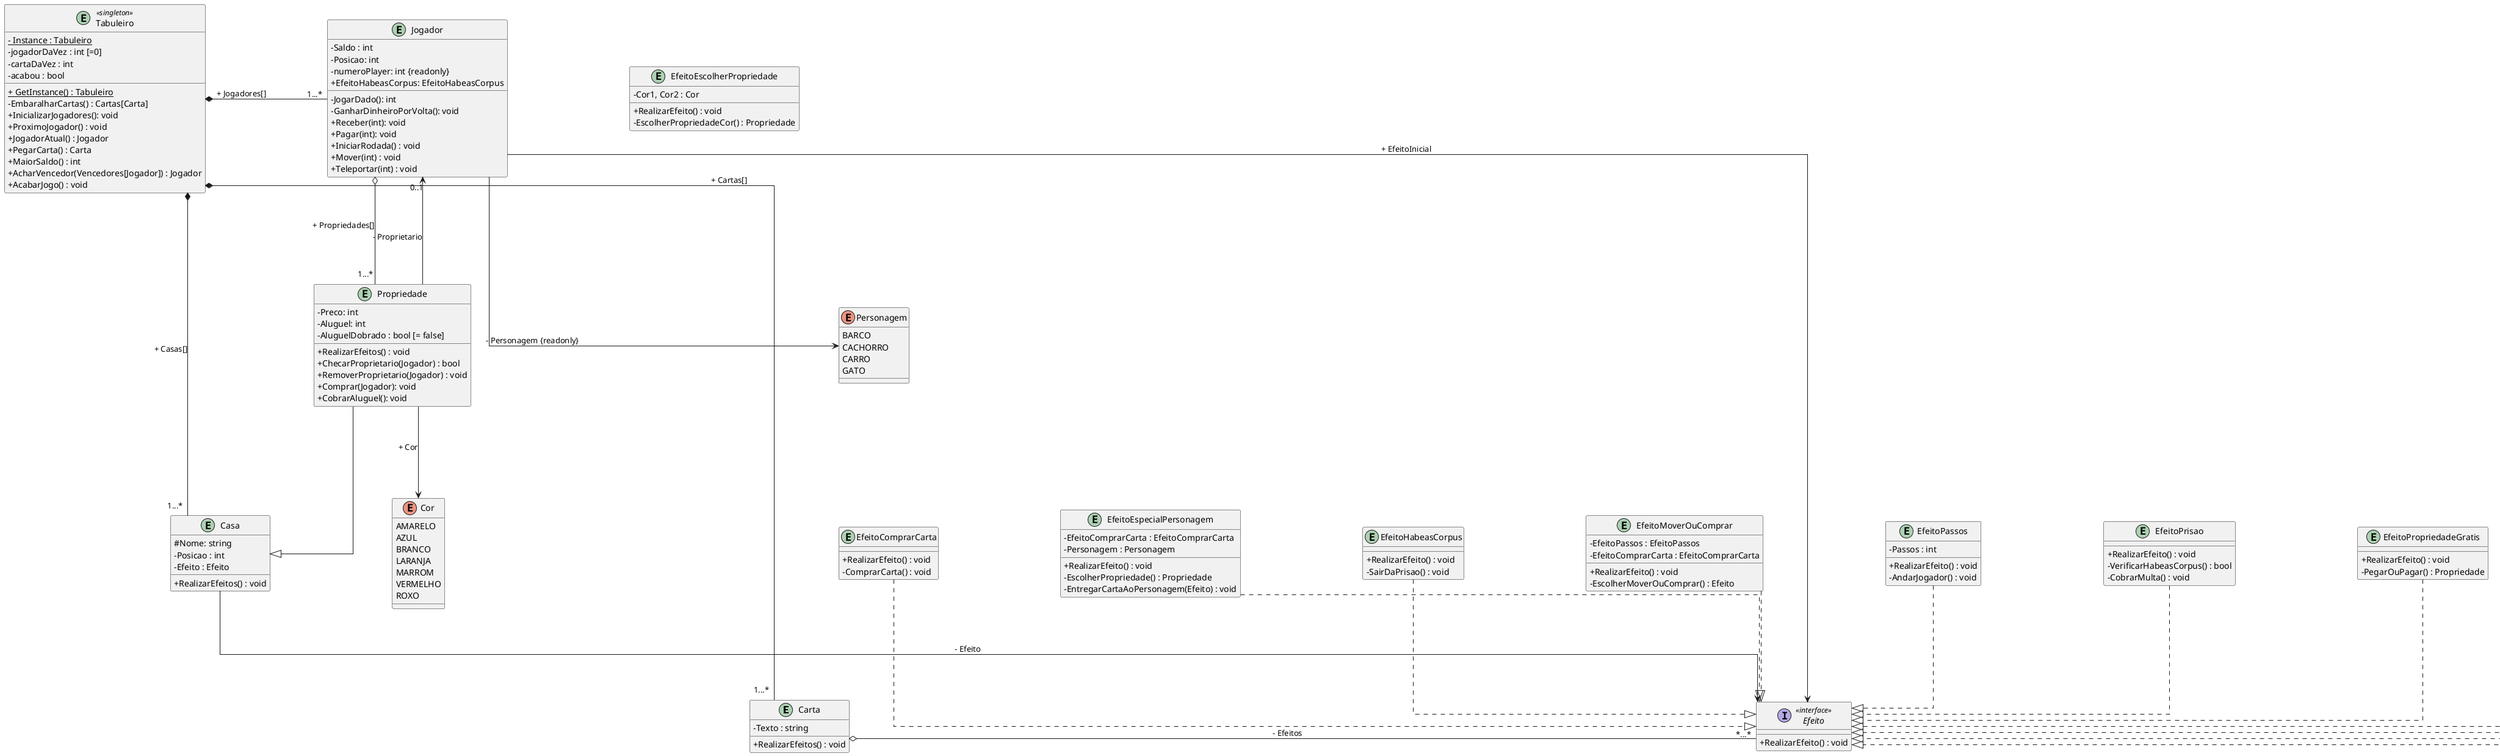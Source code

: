 @startuml diagrama
skinparam linetype ortho
skinparam classAttributeIconSize 0
skinparam nodesep 200
skinparam ranksep 150

entity Carta{
    - Texto : string
    + RealizarEfeitos() : void
}

entity Casa{
    # Nome: string
    - Posicao : int
    - Efeito : Efeito

    + RealizarEfeitos() : void
}

enum Cor{
    AMARELO
    AZUL
    BRANCO
    LARANJA
    MARROM
    VERMELHO
    ROXO
}

interface Efeito <<interface>>{
    + RealizarEfeito() : void
}

entity Jogador{
    - Saldo : int
    - Posicao: int
    - numeroPlayer: int {readonly}
    + EfeitoHabeasCorpus: EfeitoHabeasCorpus

    - JogarDado(): int
    - GanharDinheiroPorVolta(): void
    + Receber(int): void
    + Pagar(int): void
    + IniciarRodada() : void
    + Mover(int) : void
    + Teleportar(int) : void
}

enum Personagem{
    BARCO
    CACHORRO
    CARRO
    GATO
}

entity Propriedade{
    - Preco: int
    - Aluguel: int
    - AluguelDobrado : bool [= false]

    + RealizarEfeitos() : void
    + ChecarProprietario(Jogador) : bool
    + RemoverProprietario(Jogador) : void
    + Comprar(Jogador): void
    + CobrarAluguel(): void
}

entity Tabuleiro<<singleton>>{
    <u>- Instance : Tabuleiro</u>
    - jogadorDaVez : int [=0]
    - cartaDaVez : int
    - acabou : bool

    <u>+ GetInstance() : Tabuleiro</u>
    - EmbaralharCartas() : Cartas[Carta]
    + InicializarJogadores(): void
    + ProximoJogador() : void
    + JogadorAtual() : Jogador
    + PegarCarta() : Carta
    + MaiorSaldo() : int
    + AcharVencedor(Vencedores[Jogador]) : Jogador
    + AcabarJogo() : void
}

entity EfeitoComprarCarta{
    + RealizarEfeito() : void
    - ComprarCarta() : void 
}

entity EfeitoEscolherPropriedade{
    - Cor1, Cor2 : Cor

    + RealizarEfeito() : void
    - EscolherPropriedadeCor() : Propriedade
}

entity EfeitoEspecialPersonagem{
    - EfeitoComprarCarta : EfeitoComprarCarta
    - Personagem : Personagem

    + RealizarEfeito() : void
    - EscolherPropriedade() : Propriedade
    - EntregarCartaAoPersonagem(Efeito) : void
}

entity EfeitoHabeasCorpus{
    + RealizarEfeito() : void
    - SairDaPrisao() : void
}

entity EfeitoMoverOuComprar{
    - EfeitoPassos : EfeitoPassos
    - EfeitoComprarCarta : EfeitoComprarCarta

    + RealizarEfeito() : void
    - EscolherMoverOuComprar() : Efeito
}

entity EfeitoPassos{
    - Passos : int

    + RealizarEfeito() : void
    - AndarJogador() : void
}

entity EfeitoPrisao{
    + RealizarEfeito() : void
    - VerificarHabeasCorpus() : bool
    - CobrarMulta() : void
}

entity EfeitoPropriedadeGratis{
    + RealizarEfeito() : void
    - PegarOuPagar() : Propriedade
}

entity EfeitoTeleporte{
    - Destino : int

    + RealizarEfeito() : void
    - TeleportarJogador() : void
}

entity EfeitoTransacao{
    - Transacao : int

    + RealizarEfeito() : void
    - AplicarTransacao() : void
}

entity EfeitoVaParaPrisao{
    - EfeitoTeleporte : EfeitoTeleporte
    - EfeitoPrisao : EfeitoPrisao
    + RealizarEfeito() : void
}

Carta o- "*...*" Efeito : - Efeitos

Casa --> Efeito : - Efeito

Jogador  o-- "1...*" Propriedade : + Propriedades[]
Jogador --> Personagem : - Personagem {readonly}
Jogador --> Efeito : + EfeitoInicial

Propriedade --> Cor : + Cor
Propriedade --> "0..1" Jogador: - Proprietario
Propriedade --|> Casa

Tabuleiro *- "1...*" Jogador : + Jogadores[]
Tabuleiro *- "1...*" Casa : + Casas[]
Tabuleiro *- "1...*" Carta : + Cartas[]

EfeitoComprarCarta ..|> Efeito
EfeitoEscolhePropriedade ..|> Efeito
EfeitoEspecialPersonagem ..|> Efeito
EfeitoHabeasCorpus ..|> Efeito
EfeitoMoverOuComprar ..|> Efeito
EfeitoPassos ..|> Efeito
EfeitoPropriedadeGratis ..|> Efeito
EfeitoPrisao ..|> Efeito
EfeitoTeleporte ..|> Efeito
EfeitoTransacao ..|> Efeito
EfeitoVaParaPrisao ..|> Efeito

@enduml